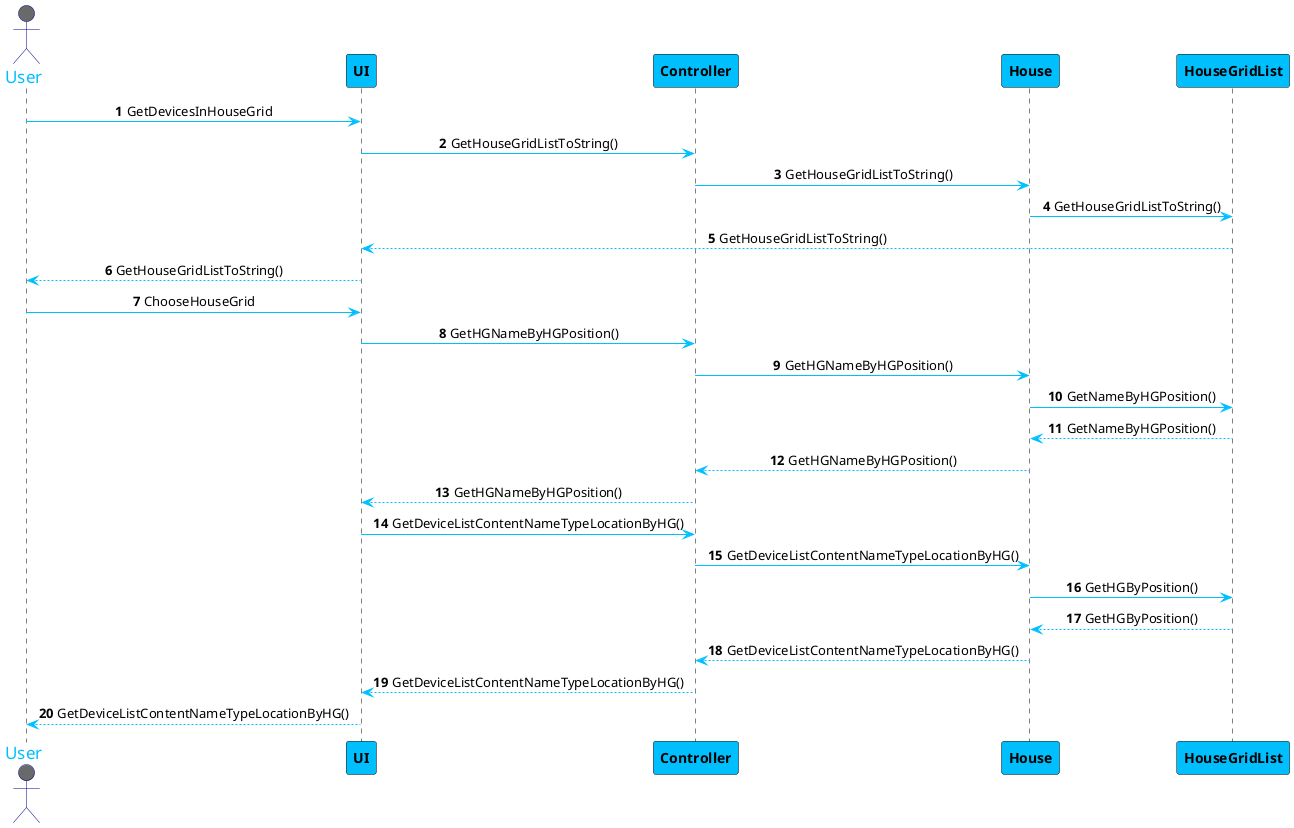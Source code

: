 @startuml
skinparam sequenceMessageAlign center
skinparam sequence {
	ArrowColor DeepSkyBlue
	ActorBorderColor DarkBlue
	LifeLineBorderColor black
	LifeLineBackgroundColor #A9DCDF

	ParticipantBorderColor Black
	ParticipantBackgroundColor DeepSkyBlue
	ParticipantFontStyle Bold

	ActorBackgroundColor DimGrey
	ActorFontColor DeepSkyBlue
	ActorFontSize 17
	ActorFontName Aapex
}

autonumber
actor User
User -> UI: GetDevicesInHouseGrid
UI -> Controller: GetHouseGridListToString()
Controller -> House: GetHouseGridListToString()
House -> HouseGridList: GetHouseGridListToString()
UI <-- HouseGridList: GetHouseGridListToString()
User <-- UI: GetHouseGridListToString()

User -> UI: ChooseHouseGrid
UI -> Controller: GetHGNameByHGPosition()
Controller -> House: GetHGNameByHGPosition()
House -> HouseGridList: GetNameByHGPosition()
House <-- HouseGridList: GetNameByHGPosition()
Controller <-- House: GetHGNameByHGPosition()
UI <-- Controller: GetHGNameByHGPosition()

UI -> Controller: GetDeviceListContentNameTypeLocationByHG()
Controller -> House: GetDeviceListContentNameTypeLocationByHG()
House -> HouseGridList: GetHGByPosition()
House <-- HouseGridList: GetHGByPosition()
Controller <-- House: GetDeviceListContentNameTypeLocationByHG()
UI <-- Controller: GetDeviceListContentNameTypeLocationByHG()
User <-- UI: GetDeviceListContentNameTypeLocationByHG()
@enduml